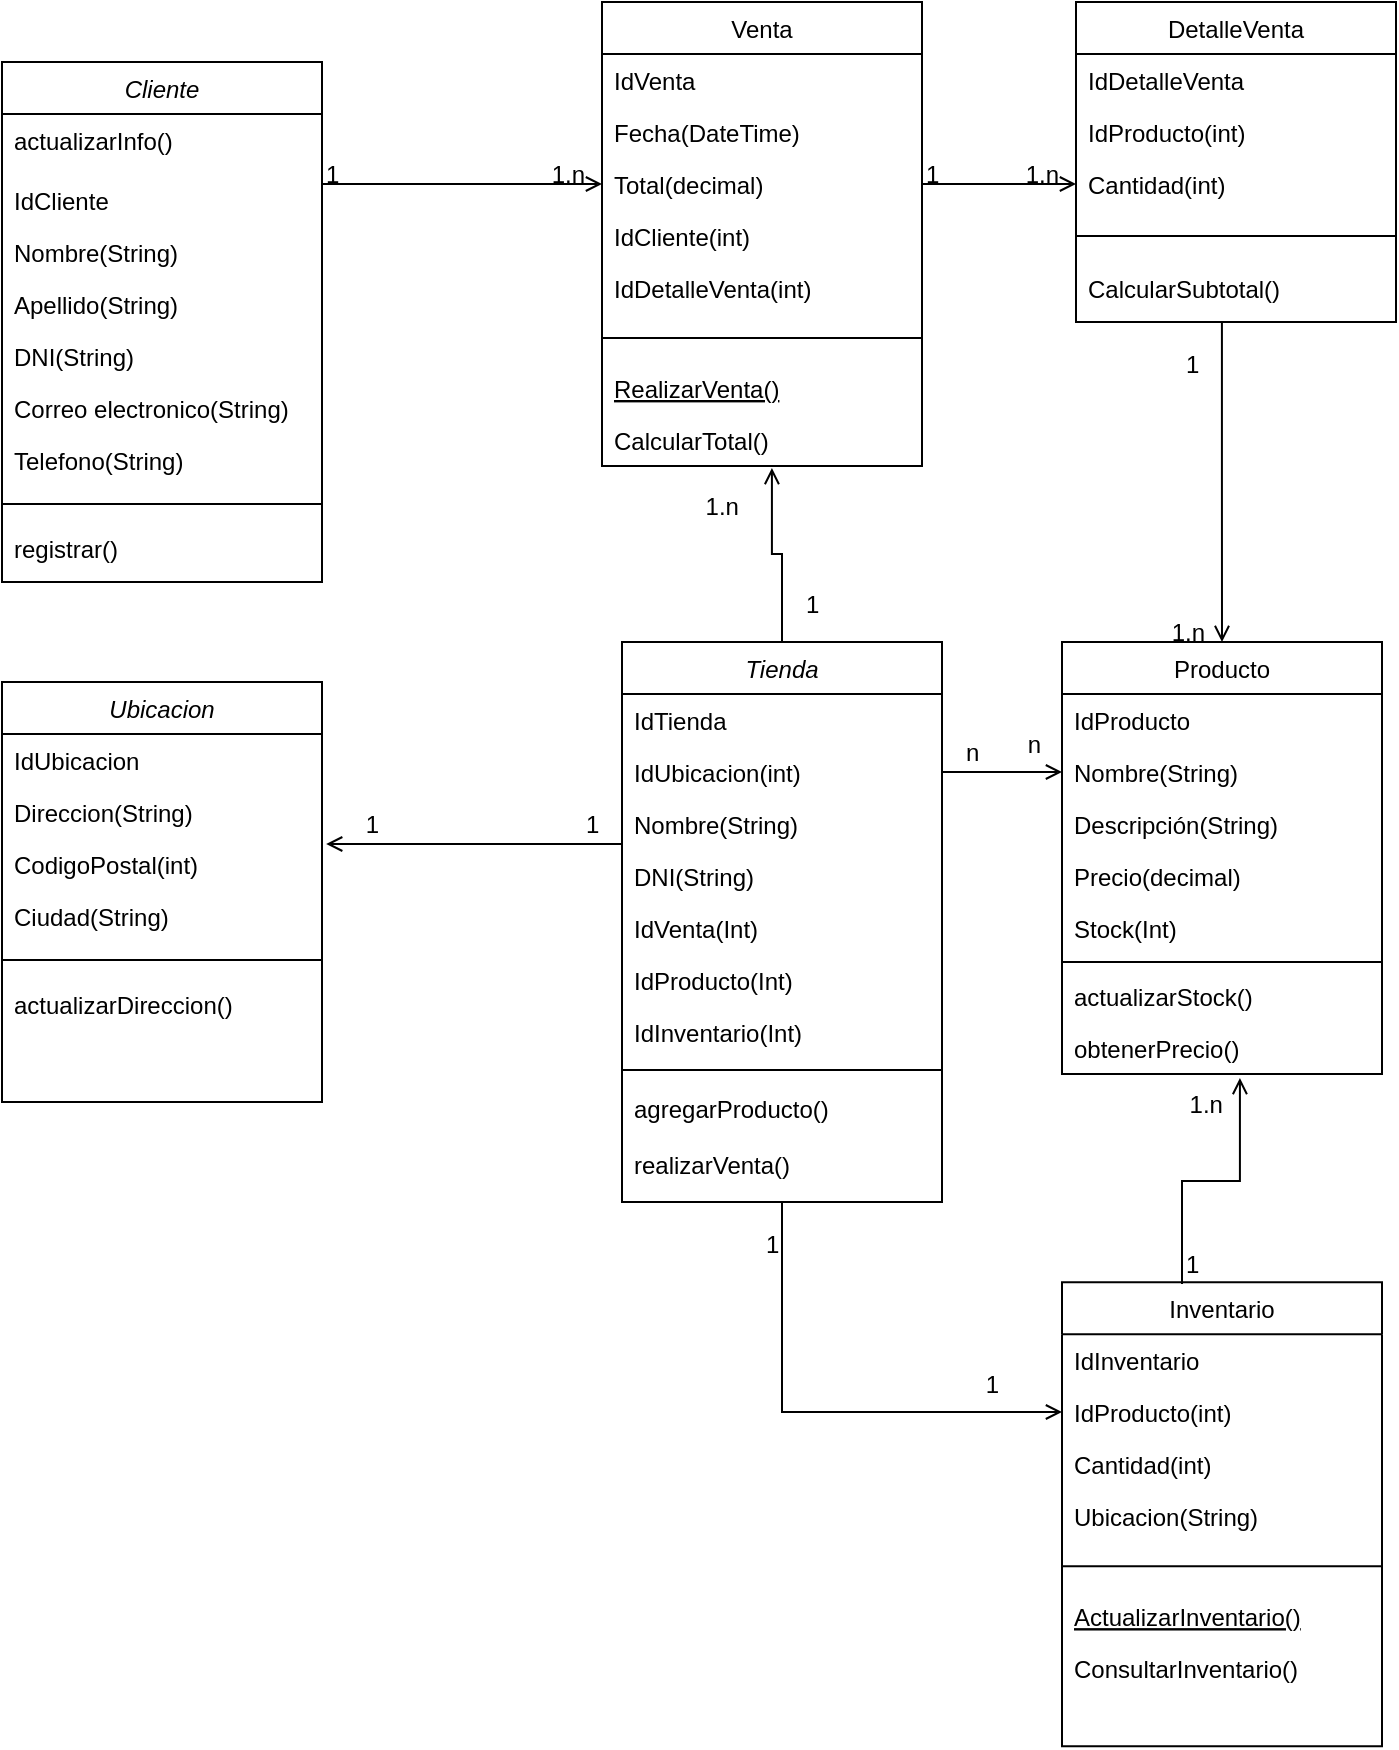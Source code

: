 <mxfile version="24.2.7" type="github">
  <diagram id="C5RBs43oDa-KdzZeNtuy" name="Page-1">
    <mxGraphModel dx="880" dy="382" grid="1" gridSize="10" guides="1" tooltips="1" connect="1" arrows="1" fold="1" page="1" pageScale="1" pageWidth="827" pageHeight="1169" math="0" shadow="0">
      <root>
        <mxCell id="WIyWlLk6GJQsqaUBKTNV-0" />
        <mxCell id="WIyWlLk6GJQsqaUBKTNV-1" parent="WIyWlLk6GJQsqaUBKTNV-0" />
        <mxCell id="zkfFHV4jXpPFQw0GAbJ--0" value="Cliente" style="swimlane;fontStyle=2;align=center;verticalAlign=top;childLayout=stackLayout;horizontal=1;startSize=26;horizontalStack=0;resizeParent=1;resizeLast=0;collapsible=1;marginBottom=0;rounded=0;shadow=0;strokeWidth=1;" parent="WIyWlLk6GJQsqaUBKTNV-1" vertex="1">
          <mxGeometry x="130" y="110" width="160" height="260" as="geometry">
            <mxRectangle x="230" y="140" width="160" height="26" as="alternateBounds" />
          </mxGeometry>
        </mxCell>
        <mxCell id="BEHAMYCZaNhqWxbmzdet-3" value="actualizarInfo()" style="text;align=left;verticalAlign=top;spacingLeft=4;spacingRight=4;overflow=hidden;rotatable=0;points=[[0,0.5],[1,0.5]];portConstraint=eastwest;" vertex="1" parent="zkfFHV4jXpPFQw0GAbJ--0">
          <mxGeometry y="26" width="160" height="30" as="geometry" />
        </mxCell>
        <mxCell id="zkfFHV4jXpPFQw0GAbJ--1" value="IdCliente" style="text;align=left;verticalAlign=top;spacingLeft=4;spacingRight=4;overflow=hidden;rotatable=0;points=[[0,0.5],[1,0.5]];portConstraint=eastwest;" parent="zkfFHV4jXpPFQw0GAbJ--0" vertex="1">
          <mxGeometry y="56" width="160" height="26" as="geometry" />
        </mxCell>
        <mxCell id="zkfFHV4jXpPFQw0GAbJ--2" value="Nombre(String)" style="text;align=left;verticalAlign=top;spacingLeft=4;spacingRight=4;overflow=hidden;rotatable=0;points=[[0,0.5],[1,0.5]];portConstraint=eastwest;rounded=0;shadow=0;html=0;" parent="zkfFHV4jXpPFQw0GAbJ--0" vertex="1">
          <mxGeometry y="82" width="160" height="26" as="geometry" />
        </mxCell>
        <mxCell id="zkfFHV4jXpPFQw0GAbJ--3" value="Apellido(String)" style="text;align=left;verticalAlign=top;spacingLeft=4;spacingRight=4;overflow=hidden;rotatable=0;points=[[0,0.5],[1,0.5]];portConstraint=eastwest;rounded=0;shadow=0;html=0;" parent="zkfFHV4jXpPFQw0GAbJ--0" vertex="1">
          <mxGeometry y="108" width="160" height="26" as="geometry" />
        </mxCell>
        <mxCell id="BEHAMYCZaNhqWxbmzdet-0" value="DNI(String)" style="text;align=left;verticalAlign=top;spacingLeft=4;spacingRight=4;overflow=hidden;rotatable=0;points=[[0,0.5],[1,0.5]];portConstraint=eastwest;rounded=0;shadow=0;html=0;" vertex="1" parent="zkfFHV4jXpPFQw0GAbJ--0">
          <mxGeometry y="134" width="160" height="26" as="geometry" />
        </mxCell>
        <mxCell id="BEHAMYCZaNhqWxbmzdet-1" value="Correo electronico(String)" style="text;align=left;verticalAlign=top;spacingLeft=4;spacingRight=4;overflow=hidden;rotatable=0;points=[[0,0.5],[1,0.5]];portConstraint=eastwest;rounded=0;shadow=0;html=0;" vertex="1" parent="zkfFHV4jXpPFQw0GAbJ--0">
          <mxGeometry y="160" width="160" height="26" as="geometry" />
        </mxCell>
        <mxCell id="BEHAMYCZaNhqWxbmzdet-2" value="Telefono(String)" style="text;align=left;verticalAlign=top;spacingLeft=4;spacingRight=4;overflow=hidden;rotatable=0;points=[[0,0.5],[1,0.5]];portConstraint=eastwest;rounded=0;shadow=0;html=0;" vertex="1" parent="zkfFHV4jXpPFQw0GAbJ--0">
          <mxGeometry y="186" width="160" height="26" as="geometry" />
        </mxCell>
        <mxCell id="zkfFHV4jXpPFQw0GAbJ--4" value="" style="line;html=1;strokeWidth=1;align=left;verticalAlign=middle;spacingTop=-1;spacingLeft=3;spacingRight=3;rotatable=0;labelPosition=right;points=[];portConstraint=eastwest;" parent="zkfFHV4jXpPFQw0GAbJ--0" vertex="1">
          <mxGeometry y="212" width="160" height="18" as="geometry" />
        </mxCell>
        <mxCell id="zkfFHV4jXpPFQw0GAbJ--5" value="registrar()" style="text;align=left;verticalAlign=top;spacingLeft=4;spacingRight=4;overflow=hidden;rotatable=0;points=[[0,0.5],[1,0.5]];portConstraint=eastwest;" parent="zkfFHV4jXpPFQw0GAbJ--0" vertex="1">
          <mxGeometry y="230" width="160" height="30" as="geometry" />
        </mxCell>
        <mxCell id="zkfFHV4jXpPFQw0GAbJ--6" value="Venta" style="swimlane;fontStyle=0;align=center;verticalAlign=top;childLayout=stackLayout;horizontal=1;startSize=26;horizontalStack=0;resizeParent=1;resizeLast=0;collapsible=1;marginBottom=0;rounded=0;shadow=0;strokeWidth=1;" parent="WIyWlLk6GJQsqaUBKTNV-1" vertex="1">
          <mxGeometry x="430" y="80" width="160" height="232" as="geometry">
            <mxRectangle x="130" y="380" width="160" height="26" as="alternateBounds" />
          </mxGeometry>
        </mxCell>
        <mxCell id="zkfFHV4jXpPFQw0GAbJ--7" value="IdVenta" style="text;align=left;verticalAlign=top;spacingLeft=4;spacingRight=4;overflow=hidden;rotatable=0;points=[[0,0.5],[1,0.5]];portConstraint=eastwest;" parent="zkfFHV4jXpPFQw0GAbJ--6" vertex="1">
          <mxGeometry y="26" width="160" height="26" as="geometry" />
        </mxCell>
        <mxCell id="zkfFHV4jXpPFQw0GAbJ--8" value="Fecha(DateTime)" style="text;align=left;verticalAlign=top;spacingLeft=4;spacingRight=4;overflow=hidden;rotatable=0;points=[[0,0.5],[1,0.5]];portConstraint=eastwest;rounded=0;shadow=0;html=0;" parent="zkfFHV4jXpPFQw0GAbJ--6" vertex="1">
          <mxGeometry y="52" width="160" height="26" as="geometry" />
        </mxCell>
        <mxCell id="BEHAMYCZaNhqWxbmzdet-4" value="Total(decimal)" style="text;align=left;verticalAlign=top;spacingLeft=4;spacingRight=4;overflow=hidden;rotatable=0;points=[[0,0.5],[1,0.5]];portConstraint=eastwest;rounded=0;shadow=0;html=0;" vertex="1" parent="zkfFHV4jXpPFQw0GAbJ--6">
          <mxGeometry y="78" width="160" height="26" as="geometry" />
        </mxCell>
        <mxCell id="BEHAMYCZaNhqWxbmzdet-5" value="IdCliente(int)" style="text;align=left;verticalAlign=top;spacingLeft=4;spacingRight=4;overflow=hidden;rotatable=0;points=[[0,0.5],[1,0.5]];portConstraint=eastwest;rounded=0;shadow=0;html=0;" vertex="1" parent="zkfFHV4jXpPFQw0GAbJ--6">
          <mxGeometry y="104" width="160" height="26" as="geometry" />
        </mxCell>
        <mxCell id="BEHAMYCZaNhqWxbmzdet-6" value="IdDetalleVenta(int)" style="text;align=left;verticalAlign=top;spacingLeft=4;spacingRight=4;overflow=hidden;rotatable=0;points=[[0,0.5],[1,0.5]];portConstraint=eastwest;rounded=0;shadow=0;html=0;" vertex="1" parent="zkfFHV4jXpPFQw0GAbJ--6">
          <mxGeometry y="130" width="160" height="26" as="geometry" />
        </mxCell>
        <mxCell id="zkfFHV4jXpPFQw0GAbJ--9" value="" style="line;html=1;strokeWidth=1;align=left;verticalAlign=middle;spacingTop=-1;spacingLeft=3;spacingRight=3;rotatable=0;labelPosition=right;points=[];portConstraint=eastwest;" parent="zkfFHV4jXpPFQw0GAbJ--6" vertex="1">
          <mxGeometry y="156" width="160" height="24" as="geometry" />
        </mxCell>
        <mxCell id="zkfFHV4jXpPFQw0GAbJ--10" value="RealizarVenta()" style="text;align=left;verticalAlign=top;spacingLeft=4;spacingRight=4;overflow=hidden;rotatable=0;points=[[0,0.5],[1,0.5]];portConstraint=eastwest;fontStyle=4" parent="zkfFHV4jXpPFQw0GAbJ--6" vertex="1">
          <mxGeometry y="180" width="160" height="26" as="geometry" />
        </mxCell>
        <mxCell id="zkfFHV4jXpPFQw0GAbJ--11" value="CalcularTotal()" style="text;align=left;verticalAlign=top;spacingLeft=4;spacingRight=4;overflow=hidden;rotatable=0;points=[[0,0.5],[1,0.5]];portConstraint=eastwest;" parent="zkfFHV4jXpPFQw0GAbJ--6" vertex="1">
          <mxGeometry y="206" width="160" height="26" as="geometry" />
        </mxCell>
        <mxCell id="zkfFHV4jXpPFQw0GAbJ--13" value="DetalleVenta" style="swimlane;fontStyle=0;align=center;verticalAlign=top;childLayout=stackLayout;horizontal=1;startSize=26;horizontalStack=0;resizeParent=1;resizeLast=0;collapsible=1;marginBottom=0;rounded=0;shadow=0;strokeWidth=1;" parent="WIyWlLk6GJQsqaUBKTNV-1" vertex="1">
          <mxGeometry x="667" y="80" width="160" height="160" as="geometry">
            <mxRectangle x="340" y="380" width="170" height="26" as="alternateBounds" />
          </mxGeometry>
        </mxCell>
        <mxCell id="zkfFHV4jXpPFQw0GAbJ--14" value="IdDetalleVenta" style="text;align=left;verticalAlign=top;spacingLeft=4;spacingRight=4;overflow=hidden;rotatable=0;points=[[0,0.5],[1,0.5]];portConstraint=eastwest;" parent="zkfFHV4jXpPFQw0GAbJ--13" vertex="1">
          <mxGeometry y="26" width="160" height="26" as="geometry" />
        </mxCell>
        <mxCell id="BEHAMYCZaNhqWxbmzdet-7" value="IdProducto(int)" style="text;align=left;verticalAlign=top;spacingLeft=4;spacingRight=4;overflow=hidden;rotatable=0;points=[[0,0.5],[1,0.5]];portConstraint=eastwest;" vertex="1" parent="zkfFHV4jXpPFQw0GAbJ--13">
          <mxGeometry y="52" width="160" height="26" as="geometry" />
        </mxCell>
        <mxCell id="BEHAMYCZaNhqWxbmzdet-8" value="Cantidad(int)" style="text;align=left;verticalAlign=top;spacingLeft=4;spacingRight=4;overflow=hidden;rotatable=0;points=[[0,0.5],[1,0.5]];portConstraint=eastwest;" vertex="1" parent="zkfFHV4jXpPFQw0GAbJ--13">
          <mxGeometry y="78" width="160" height="26" as="geometry" />
        </mxCell>
        <mxCell id="zkfFHV4jXpPFQw0GAbJ--15" value="" style="line;html=1;strokeWidth=1;align=left;verticalAlign=middle;spacingTop=-1;spacingLeft=3;spacingRight=3;rotatable=0;labelPosition=right;points=[];portConstraint=eastwest;" parent="zkfFHV4jXpPFQw0GAbJ--13" vertex="1">
          <mxGeometry y="104" width="160" height="26" as="geometry" />
        </mxCell>
        <mxCell id="BEHAMYCZaNhqWxbmzdet-9" value="CalcularSubtotal()" style="text;align=left;verticalAlign=top;spacingLeft=4;spacingRight=4;overflow=hidden;rotatable=0;points=[[0,0.5],[1,0.5]];portConstraint=eastwest;" vertex="1" parent="zkfFHV4jXpPFQw0GAbJ--13">
          <mxGeometry y="130" width="160" height="26" as="geometry" />
        </mxCell>
        <mxCell id="zkfFHV4jXpPFQw0GAbJ--26" value="" style="endArrow=open;shadow=0;strokeWidth=1;rounded=0;curved=0;endFill=1;edgeStyle=elbowEdgeStyle;elbow=vertical;entryX=0;entryY=0.5;entryDx=0;entryDy=0;" parent="WIyWlLk6GJQsqaUBKTNV-1" target="BEHAMYCZaNhqWxbmzdet-4" edge="1">
          <mxGeometry x="0.5" y="41" relative="1" as="geometry">
            <mxPoint x="290" y="171" as="sourcePoint" />
            <mxPoint x="540" y="142" as="targetPoint" />
            <mxPoint x="-40" y="32" as="offset" />
          </mxGeometry>
        </mxCell>
        <mxCell id="zkfFHV4jXpPFQw0GAbJ--27" value="1" style="resizable=0;align=left;verticalAlign=bottom;labelBackgroundColor=none;fontSize=12;" parent="zkfFHV4jXpPFQw0GAbJ--26" connectable="0" vertex="1">
          <mxGeometry x="-1" relative="1" as="geometry">
            <mxPoint y="4" as="offset" />
          </mxGeometry>
        </mxCell>
        <mxCell id="zkfFHV4jXpPFQw0GAbJ--28" value="1.n" style="resizable=0;align=right;verticalAlign=bottom;labelBackgroundColor=none;fontSize=12;" parent="zkfFHV4jXpPFQw0GAbJ--26" connectable="0" vertex="1">
          <mxGeometry x="1" relative="1" as="geometry">
            <mxPoint x="-7" y="4" as="offset" />
          </mxGeometry>
        </mxCell>
        <mxCell id="BEHAMYCZaNhqWxbmzdet-10" value="Inventario" style="swimlane;fontStyle=0;align=center;verticalAlign=top;childLayout=stackLayout;horizontal=1;startSize=26;horizontalStack=0;resizeParent=1;resizeLast=0;collapsible=1;marginBottom=0;rounded=0;shadow=0;strokeWidth=1;" vertex="1" parent="WIyWlLk6GJQsqaUBKTNV-1">
          <mxGeometry x="660" y="720.07" width="160" height="232" as="geometry">
            <mxRectangle x="130" y="380" width="160" height="26" as="alternateBounds" />
          </mxGeometry>
        </mxCell>
        <mxCell id="BEHAMYCZaNhqWxbmzdet-11" value="IdInventario" style="text;align=left;verticalAlign=top;spacingLeft=4;spacingRight=4;overflow=hidden;rotatable=0;points=[[0,0.5],[1,0.5]];portConstraint=eastwest;" vertex="1" parent="BEHAMYCZaNhqWxbmzdet-10">
          <mxGeometry y="26" width="160" height="26" as="geometry" />
        </mxCell>
        <mxCell id="BEHAMYCZaNhqWxbmzdet-12" value="IdProducto(int)" style="text;align=left;verticalAlign=top;spacingLeft=4;spacingRight=4;overflow=hidden;rotatable=0;points=[[0,0.5],[1,0.5]];portConstraint=eastwest;rounded=0;shadow=0;html=0;" vertex="1" parent="BEHAMYCZaNhqWxbmzdet-10">
          <mxGeometry y="52" width="160" height="26" as="geometry" />
        </mxCell>
        <mxCell id="BEHAMYCZaNhqWxbmzdet-13" value="Cantidad(int)" style="text;align=left;verticalAlign=top;spacingLeft=4;spacingRight=4;overflow=hidden;rotatable=0;points=[[0,0.5],[1,0.5]];portConstraint=eastwest;rounded=0;shadow=0;html=0;" vertex="1" parent="BEHAMYCZaNhqWxbmzdet-10">
          <mxGeometry y="78" width="160" height="26" as="geometry" />
        </mxCell>
        <mxCell id="BEHAMYCZaNhqWxbmzdet-14" value="Ubicacion(String)" style="text;align=left;verticalAlign=top;spacingLeft=4;spacingRight=4;overflow=hidden;rotatable=0;points=[[0,0.5],[1,0.5]];portConstraint=eastwest;rounded=0;shadow=0;html=0;" vertex="1" parent="BEHAMYCZaNhqWxbmzdet-10">
          <mxGeometry y="104" width="160" height="26" as="geometry" />
        </mxCell>
        <mxCell id="BEHAMYCZaNhqWxbmzdet-16" value="" style="line;html=1;strokeWidth=1;align=left;verticalAlign=middle;spacingTop=-1;spacingLeft=3;spacingRight=3;rotatable=0;labelPosition=right;points=[];portConstraint=eastwest;" vertex="1" parent="BEHAMYCZaNhqWxbmzdet-10">
          <mxGeometry y="130" width="160" height="24" as="geometry" />
        </mxCell>
        <mxCell id="BEHAMYCZaNhqWxbmzdet-17" value="ActualizarInventario()" style="text;align=left;verticalAlign=top;spacingLeft=4;spacingRight=4;overflow=hidden;rotatable=0;points=[[0,0.5],[1,0.5]];portConstraint=eastwest;fontStyle=4" vertex="1" parent="BEHAMYCZaNhqWxbmzdet-10">
          <mxGeometry y="154" width="160" height="26" as="geometry" />
        </mxCell>
        <mxCell id="BEHAMYCZaNhqWxbmzdet-18" value="ConsultarInventario()" style="text;align=left;verticalAlign=top;spacingLeft=4;spacingRight=4;overflow=hidden;rotatable=0;points=[[0,0.5],[1,0.5]];portConstraint=eastwest;" vertex="1" parent="BEHAMYCZaNhqWxbmzdet-10">
          <mxGeometry y="180" width="160" height="26" as="geometry" />
        </mxCell>
        <mxCell id="BEHAMYCZaNhqWxbmzdet-25" value="Producto" style="swimlane;fontStyle=0;align=center;verticalAlign=top;childLayout=stackLayout;horizontal=1;startSize=26;horizontalStack=0;resizeParent=1;resizeLast=0;collapsible=1;marginBottom=0;rounded=0;shadow=0;strokeWidth=1;" vertex="1" parent="WIyWlLk6GJQsqaUBKTNV-1">
          <mxGeometry x="660" y="400" width="160" height="216" as="geometry">
            <mxRectangle x="550" y="140" width="160" height="26" as="alternateBounds" />
          </mxGeometry>
        </mxCell>
        <mxCell id="BEHAMYCZaNhqWxbmzdet-26" value="IdProducto" style="text;align=left;verticalAlign=top;spacingLeft=4;spacingRight=4;overflow=hidden;rotatable=0;points=[[0,0.5],[1,0.5]];portConstraint=eastwest;" vertex="1" parent="BEHAMYCZaNhqWxbmzdet-25">
          <mxGeometry y="26" width="160" height="26" as="geometry" />
        </mxCell>
        <mxCell id="BEHAMYCZaNhqWxbmzdet-27" value="Nombre(String)" style="text;align=left;verticalAlign=top;spacingLeft=4;spacingRight=4;overflow=hidden;rotatable=0;points=[[0,0.5],[1,0.5]];portConstraint=eastwest;rounded=0;shadow=0;html=0;" vertex="1" parent="BEHAMYCZaNhqWxbmzdet-25">
          <mxGeometry y="52" width="160" height="26" as="geometry" />
        </mxCell>
        <mxCell id="BEHAMYCZaNhqWxbmzdet-28" value="Descripción(String)" style="text;align=left;verticalAlign=top;spacingLeft=4;spacingRight=4;overflow=hidden;rotatable=0;points=[[0,0.5],[1,0.5]];portConstraint=eastwest;rounded=0;shadow=0;html=0;" vertex="1" parent="BEHAMYCZaNhqWxbmzdet-25">
          <mxGeometry y="78" width="160" height="26" as="geometry" />
        </mxCell>
        <mxCell id="BEHAMYCZaNhqWxbmzdet-29" value="Precio(decimal)" style="text;align=left;verticalAlign=top;spacingLeft=4;spacingRight=4;overflow=hidden;rotatable=0;points=[[0,0.5],[1,0.5]];portConstraint=eastwest;rounded=0;shadow=0;html=0;" vertex="1" parent="BEHAMYCZaNhqWxbmzdet-25">
          <mxGeometry y="104" width="160" height="26" as="geometry" />
        </mxCell>
        <mxCell id="BEHAMYCZaNhqWxbmzdet-30" value="Stock(Int)" style="text;align=left;verticalAlign=top;spacingLeft=4;spacingRight=4;overflow=hidden;rotatable=0;points=[[0,0.5],[1,0.5]];portConstraint=eastwest;rounded=0;shadow=0;html=0;" vertex="1" parent="BEHAMYCZaNhqWxbmzdet-25">
          <mxGeometry y="130" width="160" height="26" as="geometry" />
        </mxCell>
        <mxCell id="BEHAMYCZaNhqWxbmzdet-31" value="" style="line;html=1;strokeWidth=1;align=left;verticalAlign=middle;spacingTop=-1;spacingLeft=3;spacingRight=3;rotatable=0;labelPosition=right;points=[];portConstraint=eastwest;" vertex="1" parent="BEHAMYCZaNhqWxbmzdet-25">
          <mxGeometry y="156" width="160" height="8" as="geometry" />
        </mxCell>
        <mxCell id="BEHAMYCZaNhqWxbmzdet-32" value="actualizarStock()" style="text;align=left;verticalAlign=top;spacingLeft=4;spacingRight=4;overflow=hidden;rotatable=0;points=[[0,0.5],[1,0.5]];portConstraint=eastwest;" vertex="1" parent="BEHAMYCZaNhqWxbmzdet-25">
          <mxGeometry y="164" width="160" height="26" as="geometry" />
        </mxCell>
        <mxCell id="BEHAMYCZaNhqWxbmzdet-33" value="obtenerPrecio()" style="text;align=left;verticalAlign=top;spacingLeft=4;spacingRight=4;overflow=hidden;rotatable=0;points=[[0,0.5],[1,0.5]];portConstraint=eastwest;" vertex="1" parent="BEHAMYCZaNhqWxbmzdet-25">
          <mxGeometry y="190" width="160" height="26" as="geometry" />
        </mxCell>
        <mxCell id="BEHAMYCZaNhqWxbmzdet-34" value="" style="endArrow=open;shadow=0;strokeWidth=1;rounded=0;curved=0;endFill=1;edgeStyle=elbowEdgeStyle;elbow=vertical;entryX=0;entryY=0.5;entryDx=0;entryDy=0;exitX=1;exitY=0.5;exitDx=0;exitDy=0;" edge="1" parent="WIyWlLk6GJQsqaUBKTNV-1" source="BEHAMYCZaNhqWxbmzdet-4" target="BEHAMYCZaNhqWxbmzdet-8">
          <mxGeometry x="0.5" y="41" relative="1" as="geometry">
            <mxPoint x="610" y="280" as="sourcePoint" />
            <mxPoint x="750" y="280" as="targetPoint" />
            <mxPoint x="-40" y="32" as="offset" />
          </mxGeometry>
        </mxCell>
        <mxCell id="BEHAMYCZaNhqWxbmzdet-35" value="1" style="resizable=0;align=left;verticalAlign=bottom;labelBackgroundColor=none;fontSize=12;" connectable="0" vertex="1" parent="BEHAMYCZaNhqWxbmzdet-34">
          <mxGeometry x="-1" relative="1" as="geometry">
            <mxPoint y="4" as="offset" />
          </mxGeometry>
        </mxCell>
        <mxCell id="BEHAMYCZaNhqWxbmzdet-36" value="1.n" style="resizable=0;align=right;verticalAlign=bottom;labelBackgroundColor=none;fontSize=12;" connectable="0" vertex="1" parent="BEHAMYCZaNhqWxbmzdet-34">
          <mxGeometry x="1" relative="1" as="geometry">
            <mxPoint x="-7" y="4" as="offset" />
          </mxGeometry>
        </mxCell>
        <mxCell id="BEHAMYCZaNhqWxbmzdet-37" value="" style="endArrow=open;shadow=0;strokeWidth=1;rounded=0;curved=0;endFill=1;edgeStyle=elbowEdgeStyle;elbow=vertical;entryX=0.5;entryY=0;entryDx=0;entryDy=0;exitX=0.456;exitY=1.154;exitDx=0;exitDy=0;exitPerimeter=0;" edge="1" parent="WIyWlLk6GJQsqaUBKTNV-1" source="BEHAMYCZaNhqWxbmzdet-9" target="BEHAMYCZaNhqWxbmzdet-25">
          <mxGeometry x="0.5" y="41" relative="1" as="geometry">
            <mxPoint x="740" y="290" as="sourcePoint" />
            <mxPoint x="677" y="231" as="targetPoint" />
            <mxPoint x="-40" y="32" as="offset" />
          </mxGeometry>
        </mxCell>
        <mxCell id="BEHAMYCZaNhqWxbmzdet-38" value="1" style="resizable=0;align=left;verticalAlign=bottom;labelBackgroundColor=none;fontSize=12;" connectable="0" vertex="1" parent="BEHAMYCZaNhqWxbmzdet-37">
          <mxGeometry x="-1" relative="1" as="geometry">
            <mxPoint x="-20" y="30" as="offset" />
          </mxGeometry>
        </mxCell>
        <mxCell id="BEHAMYCZaNhqWxbmzdet-39" value="1.n" style="resizable=0;align=right;verticalAlign=bottom;labelBackgroundColor=none;fontSize=12;" connectable="0" vertex="1" parent="BEHAMYCZaNhqWxbmzdet-37">
          <mxGeometry x="1" relative="1" as="geometry">
            <mxPoint x="-7" y="4" as="offset" />
          </mxGeometry>
        </mxCell>
        <mxCell id="BEHAMYCZaNhqWxbmzdet-40" value="" style="endArrow=open;shadow=0;strokeWidth=1;rounded=0;curved=0;endFill=1;edgeStyle=elbowEdgeStyle;elbow=vertical;entryX=0.556;entryY=1.077;entryDx=0;entryDy=0;exitX=0.375;exitY=0.004;exitDx=0;exitDy=0;entryPerimeter=0;exitPerimeter=0;" edge="1" parent="WIyWlLk6GJQsqaUBKTNV-1" source="BEHAMYCZaNhqWxbmzdet-10" target="BEHAMYCZaNhqWxbmzdet-33">
          <mxGeometry x="0.5" y="41" relative="1" as="geometry">
            <mxPoint x="510" y="450" as="sourcePoint" />
            <mxPoint x="510" y="560" as="targetPoint" />
            <mxPoint x="-40" y="32" as="offset" />
          </mxGeometry>
        </mxCell>
        <mxCell id="BEHAMYCZaNhqWxbmzdet-41" value="1" style="resizable=0;align=left;verticalAlign=bottom;labelBackgroundColor=none;fontSize=12;" connectable="0" vertex="1" parent="BEHAMYCZaNhqWxbmzdet-40">
          <mxGeometry x="-1" relative="1" as="geometry">
            <mxPoint y="-1" as="offset" />
          </mxGeometry>
        </mxCell>
        <mxCell id="BEHAMYCZaNhqWxbmzdet-42" value="1.n" style="resizable=0;align=right;verticalAlign=bottom;labelBackgroundColor=none;fontSize=12;" connectable="0" vertex="1" parent="BEHAMYCZaNhqWxbmzdet-40">
          <mxGeometry x="1" relative="1" as="geometry">
            <mxPoint x="-7" y="22" as="offset" />
          </mxGeometry>
        </mxCell>
        <mxCell id="BEHAMYCZaNhqWxbmzdet-43" value="Tienda" style="swimlane;fontStyle=2;align=center;verticalAlign=top;childLayout=stackLayout;horizontal=1;startSize=26;horizontalStack=0;resizeParent=1;resizeLast=0;collapsible=1;marginBottom=0;rounded=0;shadow=0;strokeWidth=1;" vertex="1" parent="WIyWlLk6GJQsqaUBKTNV-1">
          <mxGeometry x="440" y="400.0" width="160" height="280" as="geometry">
            <mxRectangle x="230" y="140" width="160" height="26" as="alternateBounds" />
          </mxGeometry>
        </mxCell>
        <mxCell id="BEHAMYCZaNhqWxbmzdet-44" value="IdTienda" style="text;align=left;verticalAlign=top;spacingLeft=4;spacingRight=4;overflow=hidden;rotatable=0;points=[[0,0.5],[1,0.5]];portConstraint=eastwest;" vertex="1" parent="BEHAMYCZaNhqWxbmzdet-43">
          <mxGeometry y="26" width="160" height="26" as="geometry" />
        </mxCell>
        <mxCell id="BEHAMYCZaNhqWxbmzdet-45" value="IdUbicacion(int)" style="text;align=left;verticalAlign=top;spacingLeft=4;spacingRight=4;overflow=hidden;rotatable=0;points=[[0,0.5],[1,0.5]];portConstraint=eastwest;rounded=0;shadow=0;html=0;" vertex="1" parent="BEHAMYCZaNhqWxbmzdet-43">
          <mxGeometry y="52" width="160" height="26" as="geometry" />
        </mxCell>
        <mxCell id="BEHAMYCZaNhqWxbmzdet-46" value="Nombre(String)" style="text;align=left;verticalAlign=top;spacingLeft=4;spacingRight=4;overflow=hidden;rotatable=0;points=[[0,0.5],[1,0.5]];portConstraint=eastwest;rounded=0;shadow=0;html=0;" vertex="1" parent="BEHAMYCZaNhqWxbmzdet-43">
          <mxGeometry y="78" width="160" height="26" as="geometry" />
        </mxCell>
        <mxCell id="BEHAMYCZaNhqWxbmzdet-47" value="DNI(String)" style="text;align=left;verticalAlign=top;spacingLeft=4;spacingRight=4;overflow=hidden;rotatable=0;points=[[0,0.5],[1,0.5]];portConstraint=eastwest;rounded=0;shadow=0;html=0;" vertex="1" parent="BEHAMYCZaNhqWxbmzdet-43">
          <mxGeometry y="104" width="160" height="26" as="geometry" />
        </mxCell>
        <mxCell id="BEHAMYCZaNhqWxbmzdet-66" value="IdVenta(Int)" style="text;align=left;verticalAlign=top;spacingLeft=4;spacingRight=4;overflow=hidden;rotatable=0;points=[[0,0.5],[1,0.5]];portConstraint=eastwest;rounded=0;shadow=0;html=0;" vertex="1" parent="BEHAMYCZaNhqWxbmzdet-43">
          <mxGeometry y="130" width="160" height="26" as="geometry" />
        </mxCell>
        <mxCell id="BEHAMYCZaNhqWxbmzdet-67" value="IdProducto(Int)" style="text;align=left;verticalAlign=top;spacingLeft=4;spacingRight=4;overflow=hidden;rotatable=0;points=[[0,0.5],[1,0.5]];portConstraint=eastwest;rounded=0;shadow=0;html=0;" vertex="1" parent="BEHAMYCZaNhqWxbmzdet-43">
          <mxGeometry y="156" width="160" height="26" as="geometry" />
        </mxCell>
        <mxCell id="BEHAMYCZaNhqWxbmzdet-68" value="IdInventario(Int)" style="text;align=left;verticalAlign=top;spacingLeft=4;spacingRight=4;overflow=hidden;rotatable=0;points=[[0,0.5],[1,0.5]];portConstraint=eastwest;rounded=0;shadow=0;html=0;" vertex="1" parent="BEHAMYCZaNhqWxbmzdet-43">
          <mxGeometry y="182" width="160" height="26" as="geometry" />
        </mxCell>
        <mxCell id="BEHAMYCZaNhqWxbmzdet-50" value="" style="line;html=1;strokeWidth=1;align=left;verticalAlign=middle;spacingTop=-1;spacingLeft=3;spacingRight=3;rotatable=0;labelPosition=right;points=[];portConstraint=eastwest;" vertex="1" parent="BEHAMYCZaNhqWxbmzdet-43">
          <mxGeometry y="208" width="160" height="12" as="geometry" />
        </mxCell>
        <mxCell id="BEHAMYCZaNhqWxbmzdet-51" value="agregarProducto()" style="text;align=left;verticalAlign=top;spacingLeft=4;spacingRight=4;overflow=hidden;rotatable=0;points=[[0,0.5],[1,0.5]];portConstraint=eastwest;" vertex="1" parent="BEHAMYCZaNhqWxbmzdet-43">
          <mxGeometry y="220" width="160" height="28" as="geometry" />
        </mxCell>
        <mxCell id="BEHAMYCZaNhqWxbmzdet-52" value="realizarVenta()" style="text;align=left;verticalAlign=top;spacingLeft=4;spacingRight=4;overflow=hidden;rotatable=0;points=[[0,0.5],[1,0.5]];portConstraint=eastwest;" vertex="1" parent="BEHAMYCZaNhqWxbmzdet-43">
          <mxGeometry y="248" width="160" height="30" as="geometry" />
        </mxCell>
        <mxCell id="BEHAMYCZaNhqWxbmzdet-54" value="Ubicacion" style="swimlane;fontStyle=2;align=center;verticalAlign=top;childLayout=stackLayout;horizontal=1;startSize=26;horizontalStack=0;resizeParent=1;resizeLast=0;collapsible=1;marginBottom=0;rounded=0;shadow=0;strokeWidth=1;" vertex="1" parent="WIyWlLk6GJQsqaUBKTNV-1">
          <mxGeometry x="130" y="420.0" width="160" height="210" as="geometry">
            <mxRectangle x="230" y="140" width="160" height="26" as="alternateBounds" />
          </mxGeometry>
        </mxCell>
        <mxCell id="BEHAMYCZaNhqWxbmzdet-55" value="IdUbicacion" style="text;align=left;verticalAlign=top;spacingLeft=4;spacingRight=4;overflow=hidden;rotatable=0;points=[[0,0.5],[1,0.5]];portConstraint=eastwest;" vertex="1" parent="BEHAMYCZaNhqWxbmzdet-54">
          <mxGeometry y="26" width="160" height="26" as="geometry" />
        </mxCell>
        <mxCell id="BEHAMYCZaNhqWxbmzdet-56" value="Direccion(String)" style="text;align=left;verticalAlign=top;spacingLeft=4;spacingRight=4;overflow=hidden;rotatable=0;points=[[0,0.5],[1,0.5]];portConstraint=eastwest;rounded=0;shadow=0;html=0;" vertex="1" parent="BEHAMYCZaNhqWxbmzdet-54">
          <mxGeometry y="52" width="160" height="26" as="geometry" />
        </mxCell>
        <mxCell id="BEHAMYCZaNhqWxbmzdet-57" value="CodigoPostal(int)" style="text;align=left;verticalAlign=top;spacingLeft=4;spacingRight=4;overflow=hidden;rotatable=0;points=[[0,0.5],[1,0.5]];portConstraint=eastwest;rounded=0;shadow=0;html=0;" vertex="1" parent="BEHAMYCZaNhqWxbmzdet-54">
          <mxGeometry y="78" width="160" height="26" as="geometry" />
        </mxCell>
        <mxCell id="BEHAMYCZaNhqWxbmzdet-58" value="Ciudad(String)" style="text;align=left;verticalAlign=top;spacingLeft=4;spacingRight=4;overflow=hidden;rotatable=0;points=[[0,0.5],[1,0.5]];portConstraint=eastwest;rounded=0;shadow=0;html=0;" vertex="1" parent="BEHAMYCZaNhqWxbmzdet-54">
          <mxGeometry y="104" width="160" height="26" as="geometry" />
        </mxCell>
        <mxCell id="BEHAMYCZaNhqWxbmzdet-59" value="" style="line;html=1;strokeWidth=1;align=left;verticalAlign=middle;spacingTop=-1;spacingLeft=3;spacingRight=3;rotatable=0;labelPosition=right;points=[];portConstraint=eastwest;" vertex="1" parent="BEHAMYCZaNhqWxbmzdet-54">
          <mxGeometry y="130" width="160" height="18" as="geometry" />
        </mxCell>
        <mxCell id="BEHAMYCZaNhqWxbmzdet-60" value="actualizarDireccion()" style="text;align=left;verticalAlign=top;spacingLeft=4;spacingRight=4;overflow=hidden;rotatable=0;points=[[0,0.5],[1,0.5]];portConstraint=eastwest;" vertex="1" parent="BEHAMYCZaNhqWxbmzdet-54">
          <mxGeometry y="148" width="160" height="30" as="geometry" />
        </mxCell>
        <mxCell id="BEHAMYCZaNhqWxbmzdet-62" value="" style="resizable=0;align=left;verticalAlign=bottom;labelBackgroundColor=none;fontSize=12;" connectable="0" vertex="1" parent="WIyWlLk6GJQsqaUBKTNV-1">
          <mxGeometry x="290" y="535" as="geometry" />
        </mxCell>
        <mxCell id="BEHAMYCZaNhqWxbmzdet-63" value="" style="endArrow=open;shadow=0;strokeWidth=1;rounded=0;curved=0;endFill=1;edgeStyle=elbowEdgeStyle;elbow=vertical;entryX=1.013;entryY=0.115;entryDx=0;entryDy=0;entryPerimeter=0;" edge="1" parent="WIyWlLk6GJQsqaUBKTNV-1" target="BEHAMYCZaNhqWxbmzdet-57">
          <mxGeometry x="0.5" y="41" relative="1" as="geometry">
            <mxPoint x="440" y="501.0" as="sourcePoint" />
            <mxPoint x="356" y="340.0" as="targetPoint" />
            <mxPoint x="-40" y="32" as="offset" />
            <Array as="points">
              <mxPoint x="480" y="501.0" />
            </Array>
          </mxGeometry>
        </mxCell>
        <mxCell id="BEHAMYCZaNhqWxbmzdet-64" value="1" style="resizable=0;align=left;verticalAlign=bottom;labelBackgroundColor=none;fontSize=12;" connectable="0" vertex="1" parent="BEHAMYCZaNhqWxbmzdet-63">
          <mxGeometry x="-1" relative="1" as="geometry">
            <mxPoint x="-20" y="-1" as="offset" />
          </mxGeometry>
        </mxCell>
        <mxCell id="BEHAMYCZaNhqWxbmzdet-65" value="1" style="resizable=0;align=right;verticalAlign=bottom;labelBackgroundColor=none;fontSize=12;" connectable="0" vertex="1" parent="BEHAMYCZaNhqWxbmzdet-63">
          <mxGeometry x="1" relative="1" as="geometry">
            <mxPoint x="28" y="-1" as="offset" />
          </mxGeometry>
        </mxCell>
        <mxCell id="BEHAMYCZaNhqWxbmzdet-69" value="" style="endArrow=open;shadow=0;strokeWidth=1;rounded=0;curved=0;endFill=1;edgeStyle=elbowEdgeStyle;elbow=vertical;entryX=0;entryY=0.5;entryDx=0;entryDy=0;exitX=1;exitY=0.5;exitDx=0;exitDy=0;" edge="1" parent="WIyWlLk6GJQsqaUBKTNV-1" source="BEHAMYCZaNhqWxbmzdet-45" target="BEHAMYCZaNhqWxbmzdet-27">
          <mxGeometry x="0.5" y="41" relative="1" as="geometry">
            <mxPoint x="690" y="680" as="sourcePoint" />
            <mxPoint x="766" y="740" as="targetPoint" />
            <mxPoint x="-40" y="32" as="offset" />
            <Array as="points" />
          </mxGeometry>
        </mxCell>
        <mxCell id="BEHAMYCZaNhqWxbmzdet-70" value="n" style="resizable=0;align=left;verticalAlign=bottom;labelBackgroundColor=none;fontSize=12;" connectable="0" vertex="1" parent="BEHAMYCZaNhqWxbmzdet-69">
          <mxGeometry x="-1" relative="1" as="geometry">
            <mxPoint x="10" y="-1" as="offset" />
          </mxGeometry>
        </mxCell>
        <mxCell id="BEHAMYCZaNhqWxbmzdet-71" value="n" style="resizable=0;align=right;verticalAlign=bottom;labelBackgroundColor=none;fontSize=12;" connectable="0" vertex="1" parent="BEHAMYCZaNhqWxbmzdet-69">
          <mxGeometry x="1" relative="1" as="geometry">
            <mxPoint x="-9" y="-5" as="offset" />
          </mxGeometry>
        </mxCell>
        <mxCell id="BEHAMYCZaNhqWxbmzdet-72" value="" style="endArrow=open;shadow=0;strokeWidth=1;rounded=0;curved=0;endFill=1;edgeStyle=elbowEdgeStyle;elbow=vertical;entryX=0;entryY=0.5;entryDx=0;entryDy=0;exitX=0.5;exitY=1;exitDx=0;exitDy=0;" edge="1" parent="WIyWlLk6GJQsqaUBKTNV-1" source="BEHAMYCZaNhqWxbmzdet-43" target="BEHAMYCZaNhqWxbmzdet-12">
          <mxGeometry x="0.5" y="41" relative="1" as="geometry">
            <mxPoint x="460" y="780" as="sourcePoint" />
            <mxPoint x="510" y="1000.04" as="targetPoint" />
            <mxPoint x="-40" y="32" as="offset" />
            <Array as="points">
              <mxPoint x="600" y="785" />
            </Array>
          </mxGeometry>
        </mxCell>
        <mxCell id="BEHAMYCZaNhqWxbmzdet-73" value="1" style="resizable=0;align=left;verticalAlign=bottom;labelBackgroundColor=none;fontSize=12;" connectable="0" vertex="1" parent="BEHAMYCZaNhqWxbmzdet-72">
          <mxGeometry x="-1" relative="1" as="geometry">
            <mxPoint x="-10" y="30" as="offset" />
          </mxGeometry>
        </mxCell>
        <mxCell id="BEHAMYCZaNhqWxbmzdet-74" value="1" style="resizable=0;align=right;verticalAlign=bottom;labelBackgroundColor=none;fontSize=12;" connectable="0" vertex="1" parent="BEHAMYCZaNhqWxbmzdet-72">
          <mxGeometry x="1" relative="1" as="geometry">
            <mxPoint x="-30" y="-5" as="offset" />
          </mxGeometry>
        </mxCell>
        <mxCell id="BEHAMYCZaNhqWxbmzdet-75" value="" style="endArrow=open;shadow=0;strokeWidth=1;rounded=0;curved=0;endFill=1;edgeStyle=elbowEdgeStyle;elbow=vertical;entryX=0.531;entryY=1.038;entryDx=0;entryDy=0;entryPerimeter=0;" edge="1" parent="WIyWlLk6GJQsqaUBKTNV-1" source="BEHAMYCZaNhqWxbmzdet-43" target="zkfFHV4jXpPFQw0GAbJ--11">
          <mxGeometry x="0.5" y="41" relative="1" as="geometry">
            <mxPoint x="513" y="350" as="sourcePoint" />
            <mxPoint x="520" y="330" as="targetPoint" />
            <mxPoint x="-40" y="32" as="offset" />
            <Array as="points">
              <mxPoint x="520" y="356" />
            </Array>
          </mxGeometry>
        </mxCell>
        <mxCell id="BEHAMYCZaNhqWxbmzdet-76" value="1" style="resizable=0;align=left;verticalAlign=bottom;labelBackgroundColor=none;fontSize=12;" connectable="0" vertex="1" parent="BEHAMYCZaNhqWxbmzdet-75">
          <mxGeometry x="-1" relative="1" as="geometry">
            <mxPoint x="10" y="-10" as="offset" />
          </mxGeometry>
        </mxCell>
        <mxCell id="BEHAMYCZaNhqWxbmzdet-77" value="1.n" style="resizable=0;align=right;verticalAlign=bottom;labelBackgroundColor=none;fontSize=12;" connectable="0" vertex="1" parent="BEHAMYCZaNhqWxbmzdet-75">
          <mxGeometry x="1" relative="1" as="geometry">
            <mxPoint x="-15" y="28" as="offset" />
          </mxGeometry>
        </mxCell>
      </root>
    </mxGraphModel>
  </diagram>
</mxfile>
